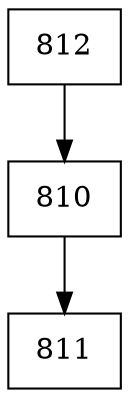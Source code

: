 digraph G {
  node [shape=record];
  node0 [label="{812}"];
  node0 -> node1;
  node1 [label="{810}"];
  node1 -> node2;
  node2 [label="{811}"];
}
